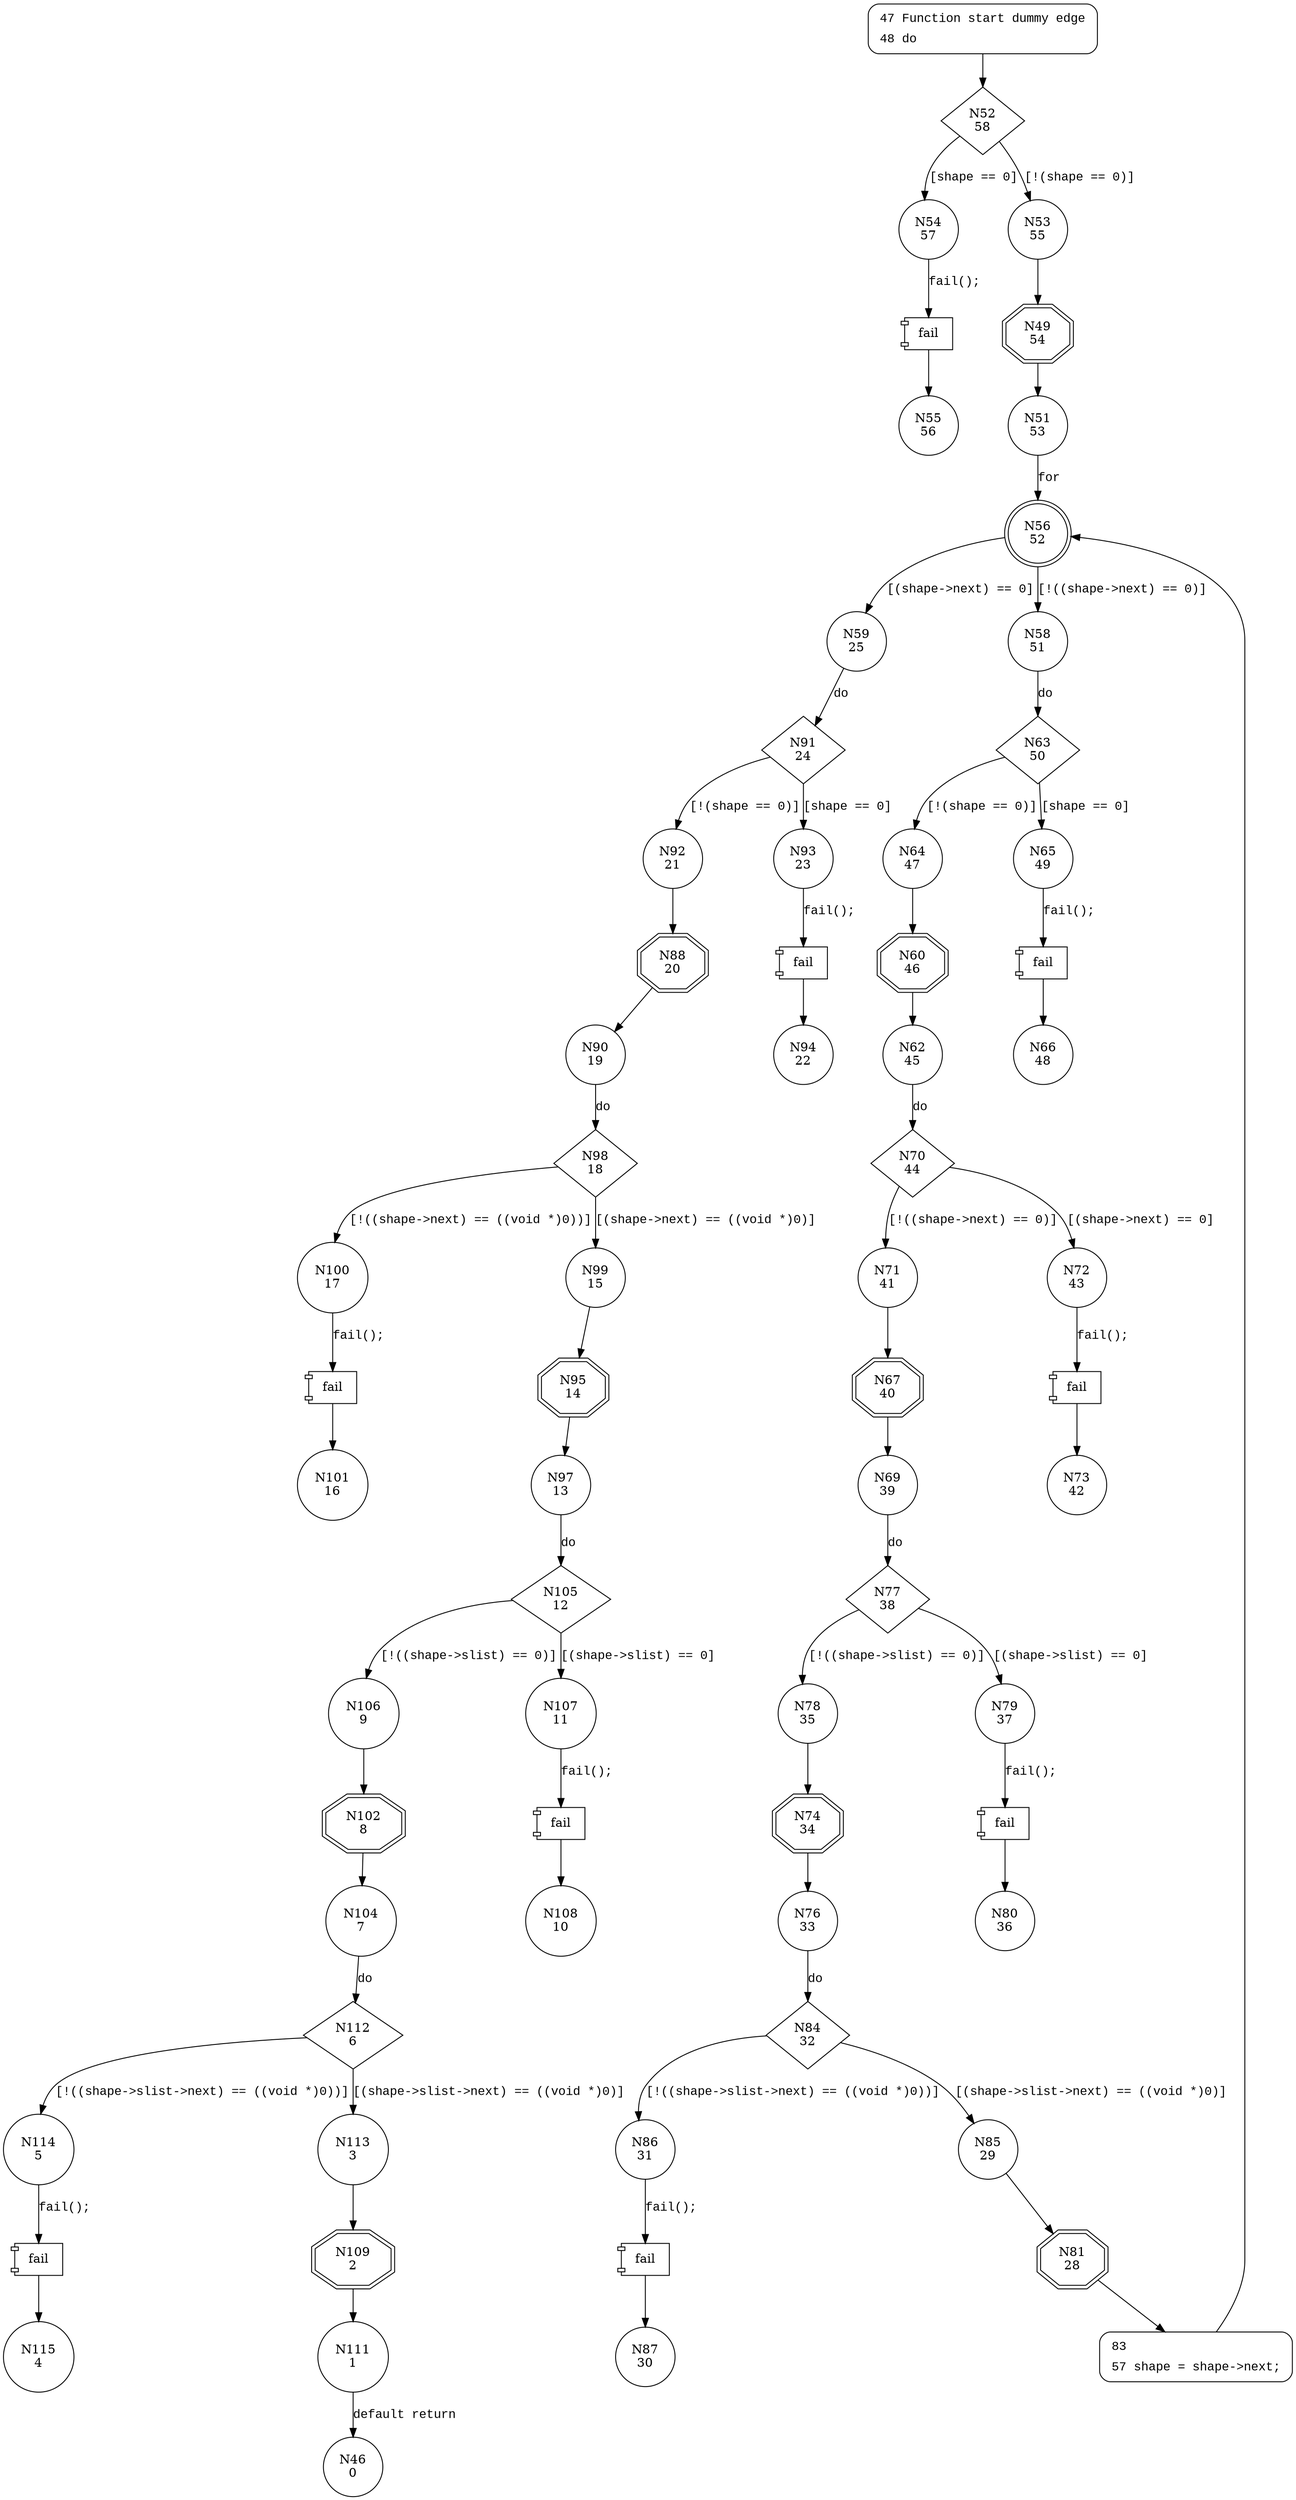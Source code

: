 digraph inspect_before {
52 [shape="diamond" label="N52\n58"]
54 [shape="circle" label="N54\n57"]
53 [shape="circle" label="N53\n55"]
49 [shape="doubleoctagon" label="N49\n54"]
51 [shape="circle" label="N51\n53"]
56 [shape="doublecircle" label="N56\n52"]
59 [shape="circle" label="N59\n25"]
58 [shape="circle" label="N58\n51"]
63 [shape="diamond" label="N63\n50"]
65 [shape="circle" label="N65\n49"]
64 [shape="circle" label="N64\n47"]
60 [shape="doubleoctagon" label="N60\n46"]
62 [shape="circle" label="N62\n45"]
70 [shape="diamond" label="N70\n44"]
72 [shape="circle" label="N72\n43"]
71 [shape="circle" label="N71\n41"]
67 [shape="doubleoctagon" label="N67\n40"]
69 [shape="circle" label="N69\n39"]
77 [shape="diamond" label="N77\n38"]
79 [shape="circle" label="N79\n37"]
78 [shape="circle" label="N78\n35"]
74 [shape="doubleoctagon" label="N74\n34"]
76 [shape="circle" label="N76\n33"]
84 [shape="diamond" label="N84\n32"]
85 [shape="circle" label="N85\n29"]
86 [shape="circle" label="N86\n31"]
87 [shape="circle" label="N87\n30"]
81 [shape="doubleoctagon" label="N81\n28"]
83 [shape="circle" label="N83\n27"]
80 [shape="circle" label="N80\n36"]
73 [shape="circle" label="N73\n42"]
66 [shape="circle" label="N66\n48"]
91 [shape="diamond" label="N91\n24"]
93 [shape="circle" label="N93\n23"]
92 [shape="circle" label="N92\n21"]
88 [shape="doubleoctagon" label="N88\n20"]
90 [shape="circle" label="N90\n19"]
98 [shape="diamond" label="N98\n18"]
99 [shape="circle" label="N99\n15"]
100 [shape="circle" label="N100\n17"]
101 [shape="circle" label="N101\n16"]
95 [shape="doubleoctagon" label="N95\n14"]
97 [shape="circle" label="N97\n13"]
105 [shape="diamond" label="N105\n12"]
107 [shape="circle" label="N107\n11"]
106 [shape="circle" label="N106\n9"]
102 [shape="doubleoctagon" label="N102\n8"]
104 [shape="circle" label="N104\n7"]
112 [shape="diamond" label="N112\n6"]
113 [shape="circle" label="N113\n3"]
114 [shape="circle" label="N114\n5"]
115 [shape="circle" label="N115\n4"]
109 [shape="doubleoctagon" label="N109\n2"]
111 [shape="circle" label="N111\n1"]
108 [shape="circle" label="N108\n10"]
94 [shape="circle" label="N94\n22"]
55 [shape="circle" label="N55\n56"]
46 [shape="circle" label="N46\n0"]
47 [style="filled,bold" penwidth="1" fillcolor="white" fontname="Courier New" shape="Mrecord" label=<<table border="0" cellborder="0" cellpadding="3" bgcolor="white"><tr><td align="right">47</td><td align="left">Function start dummy edge</td></tr><tr><td align="right">48</td><td align="left">do</td></tr></table>>]
47 -> 52[label=""]
83 [style="filled,bold" penwidth="1" fillcolor="white" fontname="Courier New" shape="Mrecord" label=<<table border="0" cellborder="0" cellpadding="3" bgcolor="white"><tr><td align="right">83</td><td align="left"></td></tr><tr><td align="right">57</td><td align="left">shape = shape-&gt;next;</td></tr></table>>]
83 -> 56[label=""]
52 -> 54 [label="[shape == 0]" fontname="Courier New"]
52 -> 53 [label="[!(shape == 0)]" fontname="Courier New"]
49 -> 51 [label="" fontname="Courier New"]
56 -> 59 [label="[(shape->next) == 0]" fontname="Courier New"]
56 -> 58 [label="[!((shape->next) == 0)]" fontname="Courier New"]
63 -> 65 [label="[shape == 0]" fontname="Courier New"]
63 -> 64 [label="[!(shape == 0)]" fontname="Courier New"]
60 -> 62 [label="" fontname="Courier New"]
70 -> 72 [label="[(shape->next) == 0]" fontname="Courier New"]
70 -> 71 [label="[!((shape->next) == 0)]" fontname="Courier New"]
67 -> 69 [label="" fontname="Courier New"]
77 -> 79 [label="[(shape->slist) == 0]" fontname="Courier New"]
77 -> 78 [label="[!((shape->slist) == 0)]" fontname="Courier New"]
74 -> 76 [label="" fontname="Courier New"]
84 -> 85 [label="[(shape->slist->next) == ((void *)0)]" fontname="Courier New"]
84 -> 86 [label="[!((shape->slist->next) == ((void *)0))]" fontname="Courier New"]
100004 [shape="component" label="fail"]
86 -> 100004 [label="fail();" fontname="Courier New"]
100004 -> 87 [label="" fontname="Courier New"]
81 -> 83 [label="" fontname="Courier New"]
100005 [shape="component" label="fail"]
79 -> 100005 [label="fail();" fontname="Courier New"]
100005 -> 80 [label="" fontname="Courier New"]
100006 [shape="component" label="fail"]
72 -> 100006 [label="fail();" fontname="Courier New"]
100006 -> 73 [label="" fontname="Courier New"]
100007 [shape="component" label="fail"]
65 -> 100007 [label="fail();" fontname="Courier New"]
100007 -> 66 [label="" fontname="Courier New"]
91 -> 93 [label="[shape == 0]" fontname="Courier New"]
91 -> 92 [label="[!(shape == 0)]" fontname="Courier New"]
88 -> 90 [label="" fontname="Courier New"]
98 -> 99 [label="[(shape->next) == ((void *)0)]" fontname="Courier New"]
98 -> 100 [label="[!((shape->next) == ((void *)0))]" fontname="Courier New"]
100008 [shape="component" label="fail"]
100 -> 100008 [label="fail();" fontname="Courier New"]
100008 -> 101 [label="" fontname="Courier New"]
95 -> 97 [label="" fontname="Courier New"]
105 -> 107 [label="[(shape->slist) == 0]" fontname="Courier New"]
105 -> 106 [label="[!((shape->slist) == 0)]" fontname="Courier New"]
102 -> 104 [label="" fontname="Courier New"]
112 -> 113 [label="[(shape->slist->next) == ((void *)0)]" fontname="Courier New"]
112 -> 114 [label="[!((shape->slist->next) == ((void *)0))]" fontname="Courier New"]
100009 [shape="component" label="fail"]
114 -> 100009 [label="fail();" fontname="Courier New"]
100009 -> 115 [label="" fontname="Courier New"]
109 -> 111 [label="" fontname="Courier New"]
100010 [shape="component" label="fail"]
107 -> 100010 [label="fail();" fontname="Courier New"]
100010 -> 108 [label="" fontname="Courier New"]
100011 [shape="component" label="fail"]
93 -> 100011 [label="fail();" fontname="Courier New"]
100011 -> 94 [label="" fontname="Courier New"]
100012 [shape="component" label="fail"]
54 -> 100012 [label="fail();" fontname="Courier New"]
100012 -> 55 [label="" fontname="Courier New"]
53 -> 49 [label="" fontname="Courier New"]
51 -> 56 [label="for" fontname="Courier New"]
58 -> 63 [label="do" fontname="Courier New"]
64 -> 60 [label="" fontname="Courier New"]
62 -> 70 [label="do" fontname="Courier New"]
71 -> 67 [label="" fontname="Courier New"]
69 -> 77 [label="do" fontname="Courier New"]
78 -> 74 [label="" fontname="Courier New"]
76 -> 84 [label="do" fontname="Courier New"]
85 -> 81 [label="" fontname="Courier New"]
59 -> 91 [label="do" fontname="Courier New"]
92 -> 88 [label="" fontname="Courier New"]
90 -> 98 [label="do" fontname="Courier New"]
99 -> 95 [label="" fontname="Courier New"]
97 -> 105 [label="do" fontname="Courier New"]
106 -> 102 [label="" fontname="Courier New"]
104 -> 112 [label="do" fontname="Courier New"]
113 -> 109 [label="" fontname="Courier New"]
111 -> 46 [label="default return" fontname="Courier New"]
}